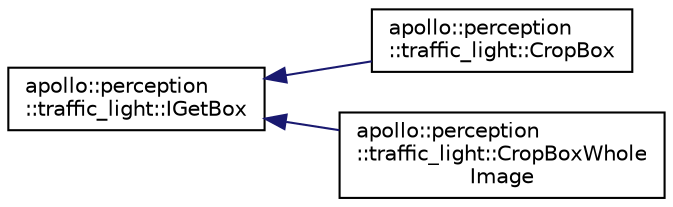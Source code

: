 digraph "Graphical Class Hierarchy"
{
  edge [fontname="Helvetica",fontsize="10",labelfontname="Helvetica",labelfontsize="10"];
  node [fontname="Helvetica",fontsize="10",shape=record];
  rankdir="LR";
  Node1 [label="apollo::perception\l::traffic_light::IGetBox",height=0.2,width=0.4,color="black", fillcolor="white", style="filled",URL="$classapollo_1_1perception_1_1traffic__light_1_1IGetBox.html"];
  Node1 -> Node2 [dir="back",color="midnightblue",fontsize="10",style="solid",fontname="Helvetica"];
  Node2 [label="apollo::perception\l::traffic_light::CropBox",height=0.2,width=0.4,color="black", fillcolor="white", style="filled",URL="$classapollo_1_1perception_1_1traffic__light_1_1CropBox.html"];
  Node1 -> Node3 [dir="back",color="midnightblue",fontsize="10",style="solid",fontname="Helvetica"];
  Node3 [label="apollo::perception\l::traffic_light::CropBoxWhole\lImage",height=0.2,width=0.4,color="black", fillcolor="white", style="filled",URL="$classapollo_1_1perception_1_1traffic__light_1_1CropBoxWholeImage.html"];
}
